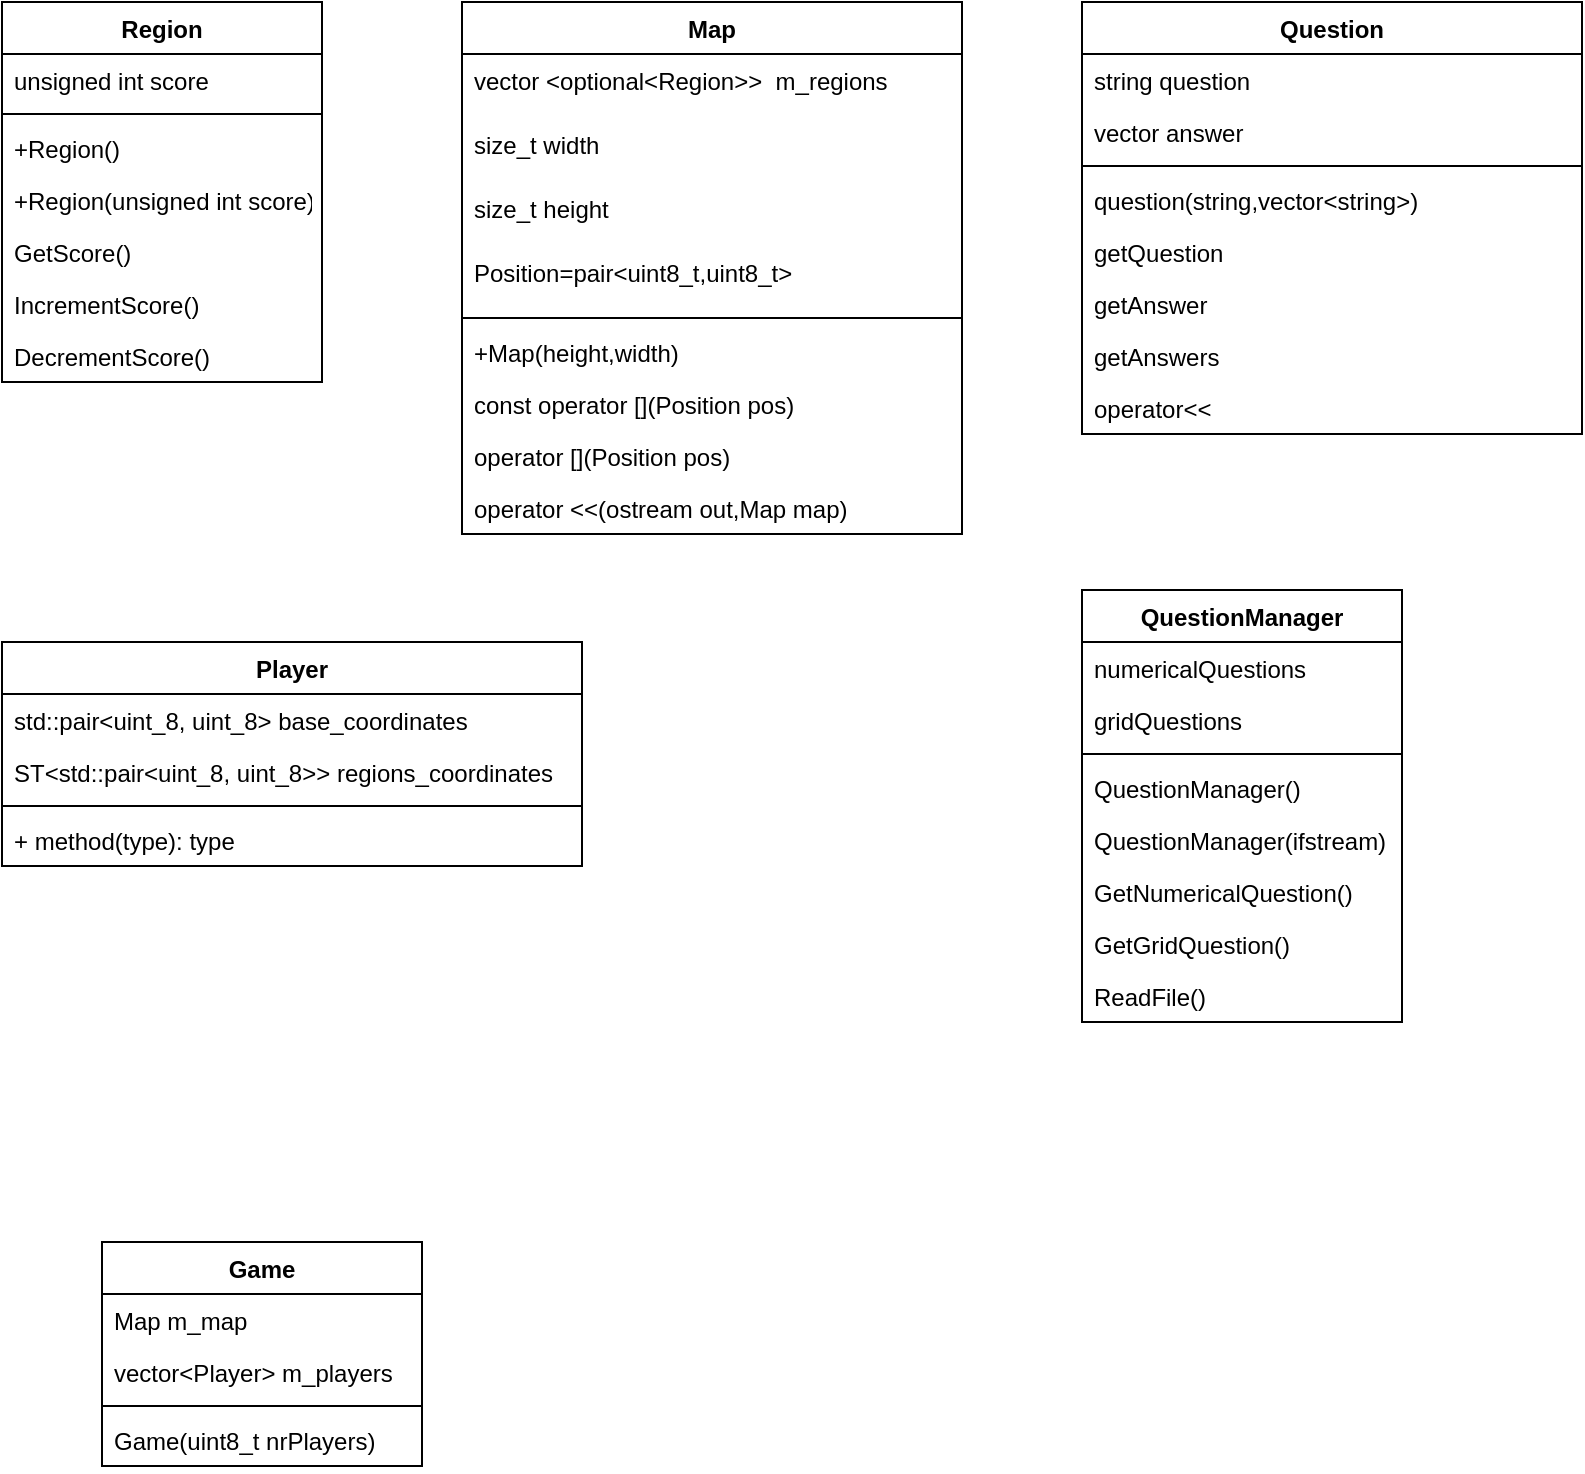 <mxfile version="20.5.3" type="device"><diagram id="k9c_5kJ1lmkm9UlRz_1H" name="Page-1"><mxGraphModel dx="1312" dy="834" grid="1" gridSize="10" guides="1" tooltips="1" connect="1" arrows="1" fold="1" page="1" pageScale="1" pageWidth="850" pageHeight="1100" math="0" shadow="0"><root><mxCell id="0"/><mxCell id="1" parent="0"/><mxCell id="OvKGR0a2gasaKsWUzngO-1" value="Region" style="swimlane;fontStyle=1;align=center;verticalAlign=top;childLayout=stackLayout;horizontal=1;startSize=26;horizontalStack=0;resizeParent=1;resizeParentMax=0;resizeLast=0;collapsible=1;marginBottom=0;" parent="1" vertex="1"><mxGeometry x="40" y="40" width="160" height="190" as="geometry"/></mxCell><mxCell id="OvKGR0a2gasaKsWUzngO-2" value="unsigned int score" style="text;strokeColor=none;fillColor=none;align=left;verticalAlign=top;spacingLeft=4;spacingRight=4;overflow=hidden;rotatable=0;points=[[0,0.5],[1,0.5]];portConstraint=eastwest;" parent="OvKGR0a2gasaKsWUzngO-1" vertex="1"><mxGeometry y="26" width="160" height="26" as="geometry"/></mxCell><mxCell id="OvKGR0a2gasaKsWUzngO-3" value="" style="line;strokeWidth=1;fillColor=none;align=left;verticalAlign=middle;spacingTop=-1;spacingLeft=3;spacingRight=3;rotatable=0;labelPosition=right;points=[];portConstraint=eastwest;strokeColor=inherit;" parent="OvKGR0a2gasaKsWUzngO-1" vertex="1"><mxGeometry y="52" width="160" height="8" as="geometry"/></mxCell><mxCell id="OvKGR0a2gasaKsWUzngO-4" value="+Region()&#10;" style="text;strokeColor=none;fillColor=none;align=left;verticalAlign=top;spacingLeft=4;spacingRight=4;overflow=hidden;rotatable=0;points=[[0,0.5],[1,0.5]];portConstraint=eastwest;" parent="OvKGR0a2gasaKsWUzngO-1" vertex="1"><mxGeometry y="60" width="160" height="26" as="geometry"/></mxCell><mxCell id="OvKGR0a2gasaKsWUzngO-5" value="+Region(unsigned int score)&#10;" style="text;strokeColor=none;fillColor=none;align=left;verticalAlign=top;spacingLeft=4;spacingRight=4;overflow=hidden;rotatable=0;points=[[0,0.5],[1,0.5]];portConstraint=eastwest;" parent="OvKGR0a2gasaKsWUzngO-1" vertex="1"><mxGeometry y="86" width="160" height="26" as="geometry"/></mxCell><mxCell id="OvKGR0a2gasaKsWUzngO-7" value="GetScore()" style="text;strokeColor=none;fillColor=none;align=left;verticalAlign=top;spacingLeft=4;spacingRight=4;overflow=hidden;rotatable=0;points=[[0,0.5],[1,0.5]];portConstraint=eastwest;" parent="OvKGR0a2gasaKsWUzngO-1" vertex="1"><mxGeometry y="112" width="160" height="26" as="geometry"/></mxCell><mxCell id="OvKGR0a2gasaKsWUzngO-8" value="IncrementScore()" style="text;strokeColor=none;fillColor=none;align=left;verticalAlign=top;spacingLeft=4;spacingRight=4;overflow=hidden;rotatable=0;points=[[0,0.5],[1,0.5]];portConstraint=eastwest;" parent="OvKGR0a2gasaKsWUzngO-1" vertex="1"><mxGeometry y="138" width="160" height="26" as="geometry"/></mxCell><mxCell id="OvKGR0a2gasaKsWUzngO-10" value="DecrementScore()" style="text;strokeColor=none;fillColor=none;align=left;verticalAlign=top;spacingLeft=4;spacingRight=4;overflow=hidden;rotatable=0;points=[[0,0.5],[1,0.5]];portConstraint=eastwest;" parent="OvKGR0a2gasaKsWUzngO-1" vertex="1"><mxGeometry y="164" width="160" height="26" as="geometry"/></mxCell><mxCell id="OvKGR0a2gasaKsWUzngO-11" value="Map" style="swimlane;fontStyle=1;align=center;verticalAlign=top;childLayout=stackLayout;horizontal=1;startSize=26;horizontalStack=0;resizeParent=1;resizeParentMax=0;resizeLast=0;collapsible=1;marginBottom=0;" parent="1" vertex="1"><mxGeometry x="270" y="40" width="250" height="266" as="geometry"/></mxCell><mxCell id="OvKGR0a2gasaKsWUzngO-12" value="vector &lt;optional&lt;Region&gt;&gt;  m_regions" style="text;strokeColor=none;fillColor=none;align=left;verticalAlign=top;spacingLeft=4;spacingRight=4;overflow=hidden;rotatable=0;points=[[0,0.5],[1,0.5]];portConstraint=eastwest;" parent="OvKGR0a2gasaKsWUzngO-11" vertex="1"><mxGeometry y="26" width="250" height="32" as="geometry"/></mxCell><mxCell id="OvKGR0a2gasaKsWUzngO-18" value="size_t width" style="text;strokeColor=none;fillColor=none;align=left;verticalAlign=top;spacingLeft=4;spacingRight=4;overflow=hidden;rotatable=0;points=[[0,0.5],[1,0.5]];portConstraint=eastwest;" parent="OvKGR0a2gasaKsWUzngO-11" vertex="1"><mxGeometry y="58" width="250" height="32" as="geometry"/></mxCell><mxCell id="OvKGR0a2gasaKsWUzngO-19" value="size_t height" style="text;strokeColor=none;fillColor=none;align=left;verticalAlign=top;spacingLeft=4;spacingRight=4;overflow=hidden;rotatable=0;points=[[0,0.5],[1,0.5]];portConstraint=eastwest;" parent="OvKGR0a2gasaKsWUzngO-11" vertex="1"><mxGeometry y="90" width="250" height="32" as="geometry"/></mxCell><mxCell id="OvKGR0a2gasaKsWUzngO-27" value="Position=pair&lt;uint8_t,uint8_t&gt;" style="text;strokeColor=none;fillColor=none;align=left;verticalAlign=top;spacingLeft=4;spacingRight=4;overflow=hidden;rotatable=0;points=[[0,0.5],[1,0.5]];portConstraint=eastwest;" parent="OvKGR0a2gasaKsWUzngO-11" vertex="1"><mxGeometry y="122" width="250" height="32" as="geometry"/></mxCell><mxCell id="OvKGR0a2gasaKsWUzngO-13" value="" style="line;strokeWidth=1;fillColor=none;align=left;verticalAlign=middle;spacingTop=-1;spacingLeft=3;spacingRight=3;rotatable=0;labelPosition=right;points=[];portConstraint=eastwest;strokeColor=inherit;" parent="OvKGR0a2gasaKsWUzngO-11" vertex="1"><mxGeometry y="154" width="250" height="8" as="geometry"/></mxCell><mxCell id="OvKGR0a2gasaKsWUzngO-14" value="+Map(height,width)" style="text;strokeColor=none;fillColor=none;align=left;verticalAlign=top;spacingLeft=4;spacingRight=4;overflow=hidden;rotatable=0;points=[[0,0.5],[1,0.5]];portConstraint=eastwest;" parent="OvKGR0a2gasaKsWUzngO-11" vertex="1"><mxGeometry y="162" width="250" height="26" as="geometry"/></mxCell><mxCell id="OvKGR0a2gasaKsWUzngO-26" value="const operator [](Position pos)" style="text;strokeColor=none;fillColor=none;align=left;verticalAlign=top;spacingLeft=4;spacingRight=4;overflow=hidden;rotatable=0;points=[[0,0.5],[1,0.5]];portConstraint=eastwest;" parent="OvKGR0a2gasaKsWUzngO-11" vertex="1"><mxGeometry y="188" width="250" height="26" as="geometry"/></mxCell><mxCell id="OvKGR0a2gasaKsWUzngO-28" value="operator [](Position pos)" style="text;strokeColor=none;fillColor=none;align=left;verticalAlign=top;spacingLeft=4;spacingRight=4;overflow=hidden;rotatable=0;points=[[0,0.5],[1,0.5]];portConstraint=eastwest;" parent="OvKGR0a2gasaKsWUzngO-11" vertex="1"><mxGeometry y="214" width="250" height="26" as="geometry"/></mxCell><mxCell id="OvKGR0a2gasaKsWUzngO-29" value="operator &lt;&lt;(ostream out,Map map)" style="text;strokeColor=none;fillColor=none;align=left;verticalAlign=top;spacingLeft=4;spacingRight=4;overflow=hidden;rotatable=0;points=[[0,0.5],[1,0.5]];portConstraint=eastwest;" parent="OvKGR0a2gasaKsWUzngO-11" vertex="1"><mxGeometry y="240" width="250" height="26" as="geometry"/></mxCell><mxCell id="OvKGR0a2gasaKsWUzngO-22" value="Game" style="swimlane;fontStyle=1;align=center;verticalAlign=top;childLayout=stackLayout;horizontal=1;startSize=26;horizontalStack=0;resizeParent=1;resizeParentMax=0;resizeLast=0;collapsible=1;marginBottom=0;" parent="1" vertex="1"><mxGeometry x="90" y="660" width="160" height="112" as="geometry"/></mxCell><mxCell id="OvKGR0a2gasaKsWUzngO-23" value="Map m_map" style="text;strokeColor=none;fillColor=none;align=left;verticalAlign=top;spacingLeft=4;spacingRight=4;overflow=hidden;rotatable=0;points=[[0,0.5],[1,0.5]];portConstraint=eastwest;" parent="OvKGR0a2gasaKsWUzngO-22" vertex="1"><mxGeometry y="26" width="160" height="26" as="geometry"/></mxCell><mxCell id="OvKGR0a2gasaKsWUzngO-30" value="vector&lt;Player&gt; m_players" style="text;strokeColor=none;fillColor=none;align=left;verticalAlign=top;spacingLeft=4;spacingRight=4;overflow=hidden;rotatable=0;points=[[0,0.5],[1,0.5]];portConstraint=eastwest;" parent="OvKGR0a2gasaKsWUzngO-22" vertex="1"><mxGeometry y="52" width="160" height="26" as="geometry"/></mxCell><mxCell id="OvKGR0a2gasaKsWUzngO-24" value="" style="line;strokeWidth=1;fillColor=none;align=left;verticalAlign=middle;spacingTop=-1;spacingLeft=3;spacingRight=3;rotatable=0;labelPosition=right;points=[];portConstraint=eastwest;strokeColor=inherit;" parent="OvKGR0a2gasaKsWUzngO-22" vertex="1"><mxGeometry y="78" width="160" height="8" as="geometry"/></mxCell><mxCell id="OvKGR0a2gasaKsWUzngO-25" value="Game(uint8_t nrPlayers)" style="text;strokeColor=none;fillColor=none;align=left;verticalAlign=top;spacingLeft=4;spacingRight=4;overflow=hidden;rotatable=0;points=[[0,0.5],[1,0.5]];portConstraint=eastwest;" parent="OvKGR0a2gasaKsWUzngO-22" vertex="1"><mxGeometry y="86" width="160" height="26" as="geometry"/></mxCell><mxCell id="2wwdONrjv4TRHAsYFk8b-1" value="Question" style="swimlane;fontStyle=1;align=center;verticalAlign=top;childLayout=stackLayout;horizontal=1;startSize=26;horizontalStack=0;resizeParent=1;resizeParentMax=0;resizeLast=0;collapsible=1;marginBottom=0;" parent="1" vertex="1"><mxGeometry x="580" y="40" width="250" height="216" as="geometry"/></mxCell><mxCell id="2wwdONrjv4TRHAsYFk8b-2" value="string question" style="text;strokeColor=none;fillColor=none;align=left;verticalAlign=top;spacingLeft=4;spacingRight=4;overflow=hidden;rotatable=0;points=[[0,0.5],[1,0.5]];portConstraint=eastwest;" parent="2wwdONrjv4TRHAsYFk8b-1" vertex="1"><mxGeometry y="26" width="250" height="26" as="geometry"/></mxCell><mxCell id="2wwdONrjv4TRHAsYFk8b-6" value="vector answer" style="text;strokeColor=none;fillColor=none;align=left;verticalAlign=top;spacingLeft=4;spacingRight=4;overflow=hidden;rotatable=0;points=[[0,0.5],[1,0.5]];portConstraint=eastwest;" parent="2wwdONrjv4TRHAsYFk8b-1" vertex="1"><mxGeometry y="52" width="250" height="26" as="geometry"/></mxCell><mxCell id="2wwdONrjv4TRHAsYFk8b-4" value="" style="line;strokeWidth=1;fillColor=none;align=left;verticalAlign=middle;spacingTop=-1;spacingLeft=3;spacingRight=3;rotatable=0;labelPosition=right;points=[];portConstraint=eastwest;strokeColor=inherit;" parent="2wwdONrjv4TRHAsYFk8b-1" vertex="1"><mxGeometry y="78" width="250" height="8" as="geometry"/></mxCell><mxCell id="2wwdONrjv4TRHAsYFk8b-5" value="question(string,vector&lt;string&gt;)" style="text;strokeColor=none;fillColor=none;align=left;verticalAlign=top;spacingLeft=4;spacingRight=4;overflow=hidden;rotatable=0;points=[[0,0.5],[1,0.5]];portConstraint=eastwest;" parent="2wwdONrjv4TRHAsYFk8b-1" vertex="1"><mxGeometry y="86" width="250" height="26" as="geometry"/></mxCell><mxCell id="2wwdONrjv4TRHAsYFk8b-7" value="getQuestion" style="text;strokeColor=none;fillColor=none;align=left;verticalAlign=top;spacingLeft=4;spacingRight=4;overflow=hidden;rotatable=0;points=[[0,0.5],[1,0.5]];portConstraint=eastwest;" parent="2wwdONrjv4TRHAsYFk8b-1" vertex="1"><mxGeometry y="112" width="250" height="26" as="geometry"/></mxCell><mxCell id="2wwdONrjv4TRHAsYFk8b-10" value="getAnswer" style="text;strokeColor=none;fillColor=none;align=left;verticalAlign=top;spacingLeft=4;spacingRight=4;overflow=hidden;rotatable=0;points=[[0,0.5],[1,0.5]];portConstraint=eastwest;" parent="2wwdONrjv4TRHAsYFk8b-1" vertex="1"><mxGeometry y="138" width="250" height="26" as="geometry"/></mxCell><mxCell id="2wwdONrjv4TRHAsYFk8b-8" value="getAnswers" style="text;strokeColor=none;fillColor=none;align=left;verticalAlign=top;spacingLeft=4;spacingRight=4;overflow=hidden;rotatable=0;points=[[0,0.5],[1,0.5]];portConstraint=eastwest;" parent="2wwdONrjv4TRHAsYFk8b-1" vertex="1"><mxGeometry y="164" width="250" height="26" as="geometry"/></mxCell><mxCell id="2wwdONrjv4TRHAsYFk8b-9" value="operator&lt;&lt;" style="text;strokeColor=none;fillColor=none;align=left;verticalAlign=top;spacingLeft=4;spacingRight=4;overflow=hidden;rotatable=0;points=[[0,0.5],[1,0.5]];portConstraint=eastwest;" parent="2wwdONrjv4TRHAsYFk8b-1" vertex="1"><mxGeometry y="190" width="250" height="26" as="geometry"/></mxCell><mxCell id="fNpe-0z2Nyu-i0IAZ00B-1" value="QuestionManager" style="swimlane;fontStyle=1;align=center;verticalAlign=top;childLayout=stackLayout;horizontal=1;startSize=26;horizontalStack=0;resizeParent=1;resizeParentMax=0;resizeLast=0;collapsible=1;marginBottom=0;" vertex="1" parent="1"><mxGeometry x="580" y="334" width="160" height="216" as="geometry"/></mxCell><mxCell id="fNpe-0z2Nyu-i0IAZ00B-2" value="numericalQuestions" style="text;strokeColor=none;fillColor=none;align=left;verticalAlign=top;spacingLeft=4;spacingRight=4;overflow=hidden;rotatable=0;points=[[0,0.5],[1,0.5]];portConstraint=eastwest;" vertex="1" parent="fNpe-0z2Nyu-i0IAZ00B-1"><mxGeometry y="26" width="160" height="26" as="geometry"/></mxCell><mxCell id="fNpe-0z2Nyu-i0IAZ00B-5" value="gridQuestions" style="text;strokeColor=none;fillColor=none;align=left;verticalAlign=top;spacingLeft=4;spacingRight=4;overflow=hidden;rotatable=0;points=[[0,0.5],[1,0.5]];portConstraint=eastwest;" vertex="1" parent="fNpe-0z2Nyu-i0IAZ00B-1"><mxGeometry y="52" width="160" height="26" as="geometry"/></mxCell><mxCell id="fNpe-0z2Nyu-i0IAZ00B-3" value="" style="line;strokeWidth=1;fillColor=none;align=left;verticalAlign=middle;spacingTop=-1;spacingLeft=3;spacingRight=3;rotatable=0;labelPosition=right;points=[];portConstraint=eastwest;strokeColor=inherit;" vertex="1" parent="fNpe-0z2Nyu-i0IAZ00B-1"><mxGeometry y="78" width="160" height="8" as="geometry"/></mxCell><mxCell id="fNpe-0z2Nyu-i0IAZ00B-4" value="QuestionManager()" style="text;strokeColor=none;fillColor=none;align=left;verticalAlign=top;spacingLeft=4;spacingRight=4;overflow=hidden;rotatable=0;points=[[0,0.5],[1,0.5]];portConstraint=eastwest;" vertex="1" parent="fNpe-0z2Nyu-i0IAZ00B-1"><mxGeometry y="86" width="160" height="26" as="geometry"/></mxCell><mxCell id="fNpe-0z2Nyu-i0IAZ00B-7" value="QuestionManager(ifstream)" style="text;strokeColor=none;fillColor=none;align=left;verticalAlign=top;spacingLeft=4;spacingRight=4;overflow=hidden;rotatable=0;points=[[0,0.5],[1,0.5]];portConstraint=eastwest;" vertex="1" parent="fNpe-0z2Nyu-i0IAZ00B-1"><mxGeometry y="112" width="160" height="26" as="geometry"/></mxCell><mxCell id="fNpe-0z2Nyu-i0IAZ00B-8" value="GetNumericalQuestion()" style="text;strokeColor=none;fillColor=none;align=left;verticalAlign=top;spacingLeft=4;spacingRight=4;overflow=hidden;rotatable=0;points=[[0,0.5],[1,0.5]];portConstraint=eastwest;" vertex="1" parent="fNpe-0z2Nyu-i0IAZ00B-1"><mxGeometry y="138" width="160" height="26" as="geometry"/></mxCell><mxCell id="fNpe-0z2Nyu-i0IAZ00B-11" value="GetGridQuestion()" style="text;strokeColor=none;fillColor=none;align=left;verticalAlign=top;spacingLeft=4;spacingRight=4;overflow=hidden;rotatable=0;points=[[0,0.5],[1,0.5]];portConstraint=eastwest;" vertex="1" parent="fNpe-0z2Nyu-i0IAZ00B-1"><mxGeometry y="164" width="160" height="26" as="geometry"/></mxCell><mxCell id="fNpe-0z2Nyu-i0IAZ00B-12" value="ReadFile()" style="text;strokeColor=none;fillColor=none;align=left;verticalAlign=top;spacingLeft=4;spacingRight=4;overflow=hidden;rotatable=0;points=[[0,0.5],[1,0.5]];portConstraint=eastwest;" vertex="1" parent="fNpe-0z2Nyu-i0IAZ00B-1"><mxGeometry y="190" width="160" height="26" as="geometry"/></mxCell><mxCell id="fNpe-0z2Nyu-i0IAZ00B-13" value="Player" style="swimlane;fontStyle=1;align=center;verticalAlign=top;childLayout=stackLayout;horizontal=1;startSize=26;horizontalStack=0;resizeParent=1;resizeParentMax=0;resizeLast=0;collapsible=1;marginBottom=0;" vertex="1" parent="1"><mxGeometry x="40" y="360" width="290" height="112" as="geometry"/></mxCell><mxCell id="fNpe-0z2Nyu-i0IAZ00B-14" value="std::pair&lt;uint_8, uint_8&gt; base_coordinates" style="text;strokeColor=none;fillColor=none;align=left;verticalAlign=top;spacingLeft=4;spacingRight=4;overflow=hidden;rotatable=0;points=[[0,0.5],[1,0.5]];portConstraint=eastwest;" vertex="1" parent="fNpe-0z2Nyu-i0IAZ00B-13"><mxGeometry y="26" width="290" height="26" as="geometry"/></mxCell><mxCell id="fNpe-0z2Nyu-i0IAZ00B-17" value="ST&lt;std::pair&lt;uint_8, uint_8&gt;&gt; regions_coordinates" style="text;strokeColor=none;fillColor=none;align=left;verticalAlign=top;spacingLeft=4;spacingRight=4;overflow=hidden;rotatable=0;points=[[0,0.5],[1,0.5]];portConstraint=eastwest;" vertex="1" parent="fNpe-0z2Nyu-i0IAZ00B-13"><mxGeometry y="52" width="290" height="26" as="geometry"/></mxCell><mxCell id="fNpe-0z2Nyu-i0IAZ00B-15" value="" style="line;strokeWidth=1;fillColor=none;align=left;verticalAlign=middle;spacingTop=-1;spacingLeft=3;spacingRight=3;rotatable=0;labelPosition=right;points=[];portConstraint=eastwest;strokeColor=inherit;" vertex="1" parent="fNpe-0z2Nyu-i0IAZ00B-13"><mxGeometry y="78" width="290" height="8" as="geometry"/></mxCell><mxCell id="fNpe-0z2Nyu-i0IAZ00B-16" value="+ method(type): type" style="text;strokeColor=none;fillColor=none;align=left;verticalAlign=top;spacingLeft=4;spacingRight=4;overflow=hidden;rotatable=0;points=[[0,0.5],[1,0.5]];portConstraint=eastwest;" vertex="1" parent="fNpe-0z2Nyu-i0IAZ00B-13"><mxGeometry y="86" width="290" height="26" as="geometry"/></mxCell></root></mxGraphModel></diagram></mxfile>